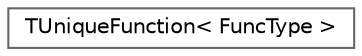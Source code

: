digraph "Graphical Class Hierarchy"
{
 // INTERACTIVE_SVG=YES
 // LATEX_PDF_SIZE
  bgcolor="transparent";
  edge [fontname=Helvetica,fontsize=10,labelfontname=Helvetica,labelfontsize=10];
  node [fontname=Helvetica,fontsize=10,shape=box,height=0.2,width=0.4];
  rankdir="LR";
  Node0 [id="Node000000",label="TUniqueFunction\< FuncType \>",height=0.2,width=0.4,color="grey40", fillcolor="white", style="filled",URL="$d8/d16/classTUniqueFunction.html",tooltip="TUniqueFunction<FuncType>"];
}
